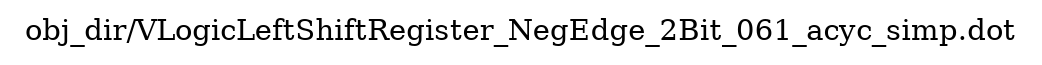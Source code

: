 digraph v3graph {
	graph	[label="obj_dir/VLogicLeftShiftRegister_NegEdge_2Bit_061_acyc_simp.dot",
		 labelloc=t, labeljust=l,
		 //size="7.5,10",
		 rankdir=TB];
}
